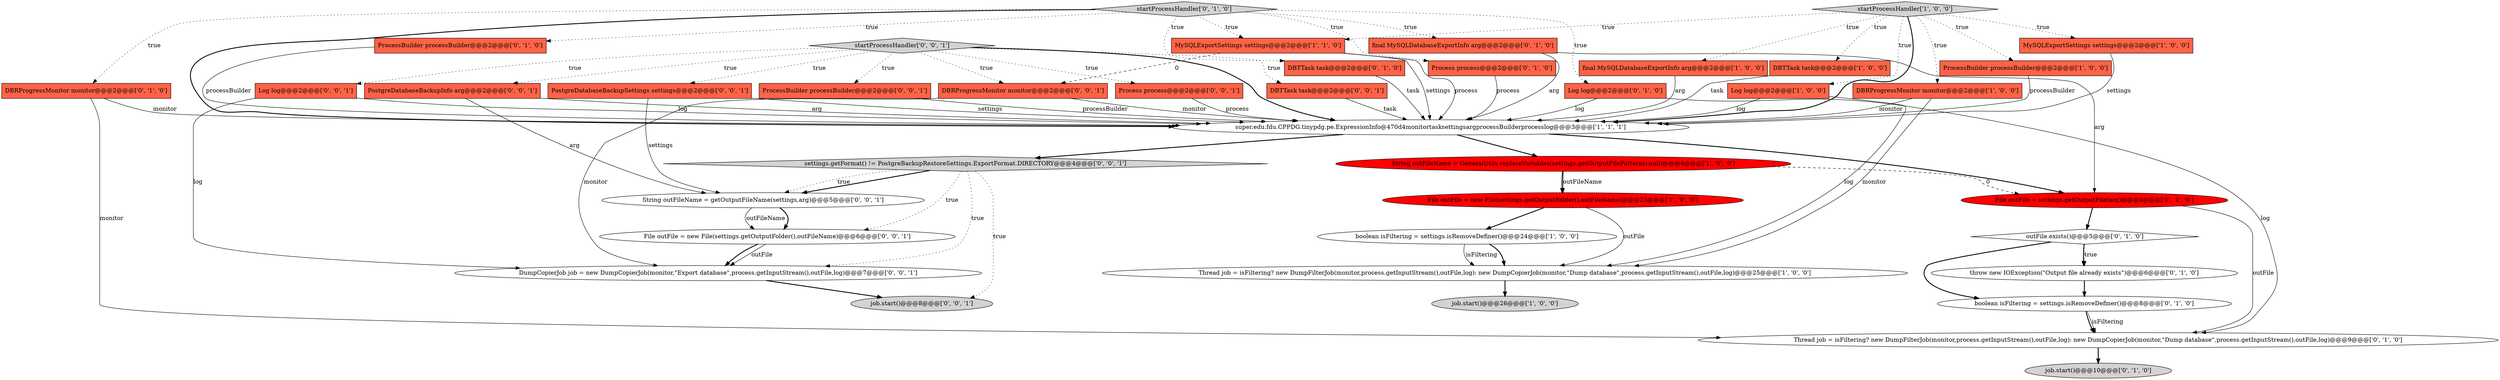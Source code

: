digraph {
14 [style = filled, label = "final MySQLDatabaseExportInfo arg@@@2@@@['0', '1', '0']", fillcolor = tomato, shape = box image = "AAA0AAABBB2BBB"];
7 [style = filled, label = "final MySQLDatabaseExportInfo arg@@@2@@@['1', '0', '0']", fillcolor = tomato, shape = box image = "AAA0AAABBB1BBB"];
24 [style = filled, label = "job.start()@@@10@@@['0', '1', '0']", fillcolor = lightgray, shape = ellipse image = "AAA0AAABBB2BBB"];
16 [style = filled, label = "Log log@@@2@@@['0', '1', '0']", fillcolor = tomato, shape = box image = "AAA0AAABBB2BBB"];
10 [style = filled, label = "DBTTask task@@@2@@@['1', '0', '0']", fillcolor = tomato, shape = box image = "AAA0AAABBB1BBB"];
29 [style = filled, label = "String outFileName = getOutputFileName(settings,arg)@@@5@@@['0', '0', '1']", fillcolor = white, shape = ellipse image = "AAA0AAABBB3BBB"];
20 [style = filled, label = "boolean isFiltering = settings.isRemoveDefiner()@@@8@@@['0', '1', '0']", fillcolor = white, shape = ellipse image = "AAA0AAABBB2BBB"];
23 [style = filled, label = "DBTTask task@@@2@@@['0', '1', '0']", fillcolor = tomato, shape = box image = "AAA0AAABBB2BBB"];
27 [style = filled, label = "Process process@@@2@@@['0', '0', '1']", fillcolor = tomato, shape = box image = "AAA0AAABBB3BBB"];
30 [style = filled, label = "File outFile = new File(settings.getOutputFolder(),outFileName)@@@6@@@['0', '0', '1']", fillcolor = white, shape = ellipse image = "AAA0AAABBB3BBB"];
36 [style = filled, label = "DBRProgressMonitor monitor@@@2@@@['0', '0', '1']", fillcolor = tomato, shape = box image = "AAA0AAABBB3BBB"];
13 [style = filled, label = "MySQLExportSettings settings@@@2@@@['1', '1', '0']", fillcolor = tomato, shape = box image = "AAA0AAABBB1BBB"];
39 [style = filled, label = "job.start()@@@8@@@['0', '0', '1']", fillcolor = lightgray, shape = ellipse image = "AAA0AAABBB3BBB"];
4 [style = filled, label = "File outFile = new File(settings.getOutputFolder(),outFileName)@@@23@@@['1', '0', '0']", fillcolor = red, shape = ellipse image = "AAA1AAABBB1BBB"];
35 [style = filled, label = "PostgreDatabaseBackupSettings settings@@@2@@@['0', '0', '1']", fillcolor = tomato, shape = box image = "AAA0AAABBB3BBB"];
6 [style = filled, label = "startProcessHandler['1', '0', '0']", fillcolor = lightgray, shape = diamond image = "AAA0AAABBB1BBB"];
2 [style = filled, label = "Thread job = isFiltering? new DumpFilterJob(monitor,process.getInputStream(),outFile,log): new DumpCopierJob(monitor,\"Dump database\",process.getInputStream(),outFile,log)@@@25@@@['1', '0', '0']", fillcolor = white, shape = ellipse image = "AAA0AAABBB1BBB"];
11 [style = filled, label = "ProcessBuilder processBuilder@@@2@@@['1', '0', '0']", fillcolor = tomato, shape = box image = "AAA0AAABBB1BBB"];
26 [style = filled, label = "Thread job = isFiltering? new DumpFilterJob(monitor,process.getInputStream(),outFile,log): new DumpCopierJob(monitor,\"Dump database\",process.getInputStream(),outFile,log)@@@9@@@['0', '1', '0']", fillcolor = white, shape = ellipse image = "AAA0AAABBB2BBB"];
18 [style = filled, label = "throw new IOException(\"Output file already exists\")@@@6@@@['0', '1', '0']", fillcolor = white, shape = ellipse image = "AAA0AAABBB2BBB"];
15 [style = filled, label = "Process process@@@2@@@['0', '1', '0']", fillcolor = tomato, shape = box image = "AAA0AAABBB2BBB"];
17 [style = filled, label = "startProcessHandler['0', '1', '0']", fillcolor = lightgray, shape = diamond image = "AAA0AAABBB2BBB"];
21 [style = filled, label = "DBRProgressMonitor monitor@@@2@@@['0', '1', '0']", fillcolor = tomato, shape = box image = "AAA0AAABBB2BBB"];
32 [style = filled, label = "DBTTask task@@@2@@@['0', '0', '1']", fillcolor = tomato, shape = box image = "AAA0AAABBB3BBB"];
28 [style = filled, label = "Log log@@@2@@@['0', '0', '1']", fillcolor = tomato, shape = box image = "AAA0AAABBB3BBB"];
38 [style = filled, label = "DumpCopierJob job = new DumpCopierJob(monitor,\"Export database\",process.getInputStream(),outFile,log)@@@7@@@['0', '0', '1']", fillcolor = white, shape = ellipse image = "AAA0AAABBB3BBB"];
34 [style = filled, label = "ProcessBuilder processBuilder@@@2@@@['0', '0', '1']", fillcolor = tomato, shape = box image = "AAA0AAABBB3BBB"];
0 [style = filled, label = "job.start()@@@26@@@['1', '0', '0']", fillcolor = lightgray, shape = ellipse image = "AAA0AAABBB1BBB"];
1 [style = filled, label = "Log log@@@2@@@['1', '0', '0']", fillcolor = tomato, shape = box image = "AAA0AAABBB1BBB"];
31 [style = filled, label = "PostgreDatabaseBackupInfo arg@@@2@@@['0', '0', '1']", fillcolor = tomato, shape = box image = "AAA0AAABBB3BBB"];
3 [style = filled, label = "super.edu.fdu.CPPDG.tinypdg.pe.ExpressionInfo@470d4monitortasksettingsargprocessBuilderprocesslog@@@3@@@['1', '1', '1']", fillcolor = white, shape = ellipse image = "AAA0AAABBB1BBB"];
33 [style = filled, label = "settings.getFormat() != PostgreBackupRestoreSettings.ExportFormat.DIRECTORY@@@4@@@['0', '0', '1']", fillcolor = lightgray, shape = diamond image = "AAA0AAABBB3BBB"];
12 [style = filled, label = "MySQLExportSettings settings@@@2@@@['1', '0', '0']", fillcolor = tomato, shape = box image = "AAA0AAABBB1BBB"];
19 [style = filled, label = "File outFile = settings.getOutputFile(arg)@@@4@@@['0', '1', '0']", fillcolor = red, shape = ellipse image = "AAA1AAABBB2BBB"];
22 [style = filled, label = "ProcessBuilder processBuilder@@@2@@@['0', '1', '0']", fillcolor = tomato, shape = box image = "AAA0AAABBB2BBB"];
8 [style = filled, label = "String outFileName = GeneralUtils.replaceVariables(settings.getOutputFilePattern(),null)@@@4@@@['1', '0', '0']", fillcolor = red, shape = ellipse image = "AAA1AAABBB1BBB"];
5 [style = filled, label = "DBRProgressMonitor monitor@@@2@@@['1', '0', '0']", fillcolor = tomato, shape = box image = "AAA0AAABBB1BBB"];
37 [style = filled, label = "startProcessHandler['0', '0', '1']", fillcolor = lightgray, shape = diamond image = "AAA0AAABBB3BBB"];
25 [style = filled, label = "outFile.exists()@@@5@@@['0', '1', '0']", fillcolor = white, shape = diamond image = "AAA0AAABBB2BBB"];
9 [style = filled, label = "boolean isFiltering = settings.isRemoveDefiner()@@@24@@@['1', '0', '0']", fillcolor = white, shape = ellipse image = "AAA0AAABBB1BBB"];
6->3 [style = bold, label=""];
16->3 [style = solid, label="log"];
29->30 [style = bold, label=""];
20->26 [style = bold, label=""];
6->1 [style = dotted, label="true"];
17->14 [style = dotted, label="true"];
16->26 [style = solid, label="log"];
5->3 [style = solid, label="monitor"];
15->3 [style = solid, label="process"];
38->39 [style = bold, label=""];
37->3 [style = bold, label=""];
25->18 [style = dotted, label="true"];
37->31 [style = dotted, label="true"];
1->3 [style = solid, label="log"];
35->3 [style = solid, label="settings"];
17->15 [style = dotted, label="true"];
11->3 [style = solid, label="processBuilder"];
3->19 [style = bold, label=""];
36->3 [style = solid, label="monitor"];
5->2 [style = solid, label="monitor"];
7->3 [style = solid, label="arg"];
37->36 [style = dotted, label="true"];
8->4 [style = bold, label=""];
6->11 [style = dotted, label="true"];
34->3 [style = solid, label="processBuilder"];
20->26 [style = solid, label="isFiltering"];
21->26 [style = solid, label="monitor"];
28->3 [style = solid, label="log"];
21->3 [style = solid, label="monitor"];
31->3 [style = solid, label="arg"];
9->2 [style = bold, label=""];
6->13 [style = dotted, label="true"];
19->26 [style = solid, label="outFile"];
3->33 [style = bold, label=""];
26->24 [style = bold, label=""];
23->3 [style = solid, label="task"];
35->29 [style = solid, label="settings"];
19->25 [style = bold, label=""];
17->23 [style = dotted, label="true"];
33->29 [style = bold, label=""];
17->16 [style = dotted, label="true"];
14->3 [style = solid, label="arg"];
18->20 [style = bold, label=""];
4->2 [style = solid, label="outFile"];
36->38 [style = solid, label="monitor"];
30->38 [style = solid, label="outFile"];
6->7 [style = dotted, label="true"];
6->12 [style = dotted, label="true"];
33->38 [style = dotted, label="true"];
17->21 [style = dotted, label="true"];
33->39 [style = dotted, label="true"];
4->9 [style = bold, label=""];
14->19 [style = solid, label="arg"];
32->3 [style = solid, label="task"];
28->38 [style = solid, label="log"];
25->18 [style = bold, label=""];
13->3 [style = solid, label="settings"];
9->2 [style = solid, label="isFiltering"];
6->10 [style = dotted, label="true"];
37->35 [style = dotted, label="true"];
25->20 [style = bold, label=""];
2->0 [style = bold, label=""];
37->32 [style = dotted, label="true"];
3->8 [style = bold, label=""];
17->3 [style = bold, label=""];
33->29 [style = dotted, label="true"];
17->22 [style = dotted, label="true"];
37->34 [style = dotted, label="true"];
37->27 [style = dotted, label="true"];
1->2 [style = solid, label="log"];
8->19 [style = dashed, label="0"];
30->38 [style = bold, label=""];
13->36 [style = dashed, label="0"];
29->30 [style = solid, label="outFileName"];
8->4 [style = solid, label="outFileName"];
33->30 [style = dotted, label="true"];
12->3 [style = solid, label="settings"];
27->3 [style = solid, label="process"];
31->29 [style = solid, label="arg"];
10->3 [style = solid, label="task"];
37->28 [style = dotted, label="true"];
22->3 [style = solid, label="processBuilder"];
17->13 [style = dotted, label="true"];
13->3 [style = solid, label="process"];
6->5 [style = dotted, label="true"];
}
